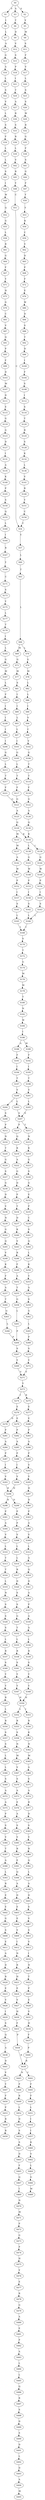 strict digraph  {
	S0 -> S1 [ label = V ];
	S0 -> S2 [ label = S ];
	S0 -> S3 [ label = A ];
	S1 -> S4 [ label = I ];
	S2 -> S5 [ label = V ];
	S3 -> S6 [ label = T ];
	S4 -> S7 [ label = L ];
	S5 -> S8 [ label = M ];
	S6 -> S9 [ label = D ];
	S7 -> S10 [ label = A ];
	S8 -> S11 [ label = S ];
	S9 -> S12 [ label = V ];
	S10 -> S13 [ label = G ];
	S11 -> S14 [ label = F ];
	S12 -> S15 [ label = S ];
	S13 -> S16 [ label = A ];
	S14 -> S17 [ label = V ];
	S15 -> S18 [ label = P ];
	S16 -> S19 [ label = L ];
	S17 -> S20 [ label = L ];
	S18 -> S21 [ label = I ];
	S19 -> S22 [ label = S ];
	S20 -> S23 [ label = S ];
	S21 -> S24 [ label = T ];
	S22 -> S25 [ label = V ];
	S23 -> S26 [ label = S ];
	S24 -> S27 [ label = A ];
	S25 -> S28 [ label = L ];
	S26 -> S29 [ label = W ];
	S27 -> S30 [ label = R ];
	S28 -> S31 [ label = S ];
	S29 -> S32 [ label = R ];
	S30 -> S33 [ label = S ];
	S31 -> S34 [ label = F ];
	S32 -> S35 [ label = G ];
	S33 -> S36 [ label = R ];
	S34 -> S37 [ label = L ];
	S35 -> S38 [ label = F ];
	S36 -> S39 [ label = L ];
	S37 -> S40 [ label = L ];
	S38 -> S41 [ label = S ];
	S39 -> S42 [ label = V ];
	S40 -> S43 [ label = S ];
	S41 -> S44 [ label = G ];
	S42 -> S45 [ label = R ];
	S43 -> S46 [ label = I ];
	S44 -> S47 [ label = F ];
	S45 -> S48 [ label = Y ];
	S46 -> S49 [ label = W ];
	S47 -> S50 [ label = Y ];
	S48 -> S51 [ label = C ];
	S49 -> S52 [ label = Q ];
	S50 -> S53 [ label = Y ];
	S51 -> S54 [ label = C ];
	S52 -> S55 [ label = G ];
	S53 -> S56 [ label = K ];
	S54 -> S57 [ label = Y ];
	S55 -> S58 [ label = L ];
	S56 -> S59 [ label = C ];
	S57 -> S60 [ label = L ];
	S58 -> S61 [ label = R ];
	S59 -> S62 [ label = V ];
	S60 -> S63 [ label = T ];
	S61 -> S64 [ label = G ];
	S62 -> S65 [ label = D ];
	S63 -> S66 [ label = L ];
	S64 -> S67 [ label = F ];
	S65 -> S68 [ label = P ];
	S66 -> S69 [ label = M ];
	S66 -> S70 [ label = L ];
	S67 -> S71 [ label = Y ];
	S68 -> S72 [ label = F ];
	S69 -> S73 [ label = G ];
	S70 -> S74 [ label = G ];
	S71 -> S75 [ label = H ];
	S72 -> S76 [ label = E ];
	S73 -> S77 [ label = M ];
	S74 -> S78 [ label = M ];
	S75 -> S79 [ label = G ];
	S76 -> S80 [ label = W ];
	S77 -> S81 [ label = S ];
	S78 -> S82 [ label = L ];
	S79 -> S83 [ label = C ];
	S80 -> S84 [ label = D ];
	S81 -> S85 [ label = I ];
	S82 -> S86 [ label = L ];
	S83 -> S87 [ label = V ];
	S84 -> S88 [ label = S ];
	S85 -> S89 [ label = I ];
	S86 -> S90 [ label = I ];
	S87 -> S91 [ label = Q ];
	S88 -> S92 [ label = T ];
	S89 -> S93 [ label = L ];
	S90 -> S94 [ label = V ];
	S91 -> S95 [ label = P ];
	S92 -> S96 [ label = D ];
	S93 -> S97 [ label = L ];
	S94 -> S98 [ label = C ];
	S95 -> S99 [ label = F ];
	S96 -> S100 [ label = I ];
	S97 -> S101 [ label = I ];
	S98 -> S102 [ label = V ];
	S99 -> S103 [ label = D ];
	S100 -> S104 [ label = F ];
	S101 -> S105 [ label = G ];
	S102 -> S106 [ label = G ];
	S103 -> S107 [ label = M ];
	S104 -> S108 [ label = S ];
	S105 -> S109 [ label = L ];
	S106 -> S110 [ label = T ];
	S107 -> S111 [ label = D ];
	S108 -> S112 [ label = I ];
	S109 -> S113 [ label = T ];
	S110 -> S114 [ label = T ];
	S111 -> S115 [ label = E ];
	S112 -> S116 [ label = S ];
	S113 -> S117 [ label = F ];
	S114 -> S118 [ label = F ];
	S115 -> S119 [ label = G ];
	S116 -> S120 [ label = T ];
	S117 -> S121 [ label = G ];
	S118 -> S122 [ label = G ];
	S119 -> S123 [ label = G ];
	S120 -> S124 [ label = R ];
	S121 -> S125 [ label = A ];
	S122 -> S126 [ label = A ];
	S123 -> S127 [ label = D ];
	S124 -> S128 [ label = S ];
	S125 -> S129 [ label = Q ];
	S126 -> S130 [ label = Q ];
	S127 -> S131 [ label = I ];
	S128 -> S132 [ label = K ];
	S129 -> S133 [ label = M ];
	S129 -> S134 [ label = K ];
	S130 -> S134 [ label = K ];
	S131 -> S135 [ label = A ];
	S132 -> S136 [ label = L ];
	S133 -> S137 [ label = M ];
	S134 -> S138 [ label = L ];
	S134 -> S139 [ label = I ];
	S135 -> S140 [ label = K ];
	S136 -> S141 [ label = V ];
	S137 -> S142 [ label = A ];
	S138 -> S143 [ label = G ];
	S139 -> S144 [ label = G ];
	S140 -> S145 [ label = P ];
	S141 -> S146 [ label = R ];
	S142 -> S147 [ label = W ];
	S143 -> S148 [ label = W ];
	S144 -> S149 [ label = W ];
	S145 -> S150 [ label = S ];
	S146 -> S151 [ label = Y ];
	S147 -> S152 [ label = P ];
	S148 -> S153 [ label = P ];
	S149 -> S154 [ label = P ];
	S150 -> S155 [ label = Q ];
	S151 -> S156 [ label = C ];
	S152 -> S157 [ label = I ];
	S153 -> S158 [ label = I ];
	S154 -> S159 [ label = I ];
	S155 -> S160 [ label = L ];
	S156 -> S54 [ label = C ];
	S157 -> S161 [ label = S ];
	S158 -> S162 [ label = S ];
	S159 -> S163 [ label = S ];
	S160 -> S164 [ label = I ];
	S161 -> S165 [ label = L ];
	S162 -> S166 [ label = L ];
	S163 -> S166 [ label = L ];
	S164 -> S167 [ label = R ];
	S165 -> S168 [ label = I ];
	S166 -> S168 [ label = I ];
	S167 -> S169 [ label = Y ];
	S168 -> S170 [ label = S ];
	S169 -> S171 [ label = C ];
	S170 -> S172 [ label = T ];
	S171 -> S173 [ label = S ];
	S172 -> S174 [ label = G ];
	S173 -> S175 [ label = Y ];
	S174 -> S176 [ label = M ];
	S175 -> S177 [ label = L ];
	S176 -> S178 [ label = M ];
	S177 -> S179 [ label = T ];
	S178 -> S180 [ label = T ];
	S179 -> S181 [ label = I ];
	S180 -> S182 [ label = N ];
	S181 -> S183 [ label = L ];
	S182 -> S184 [ label = W ];
	S183 -> S185 [ label = G ];
	S184 -> S186 [ label = I ];
	S185 -> S187 [ label = M ];
	S186 -> S188 [ label = A ];
	S186 -> S189 [ label = M ];
	S187 -> S190 [ label = L ];
	S188 -> S191 [ label = F ];
	S189 -> S192 [ label = F ];
	S190 -> S193 [ label = F ];
	S191 -> S194 [ label = I ];
	S192 -> S195 [ label = I ];
	S193 -> S196 [ label = I ];
	S194 -> S197 [ label = T ];
	S195 -> S198 [ label = T ];
	S196 -> S199 [ label = I ];
	S197 -> S200 [ label = V ];
	S198 -> S201 [ label = V ];
	S199 -> S202 [ label = I ];
	S200 -> S203 [ label = L ];
	S200 -> S204 [ label = I ];
	S201 -> S205 [ label = L ];
	S202 -> S206 [ label = I ];
	S203 -> S207 [ label = S ];
	S204 -> S208 [ label = S ];
	S205 -> S207 [ label = S ];
	S206 -> S209 [ label = G ];
	S207 -> S210 [ label = P ];
	S207 -> S211 [ label = T ];
	S208 -> S212 [ label = P ];
	S209 -> S213 [ label = L ];
	S210 -> S214 [ label = Q ];
	S211 -> S215 [ label = N ];
	S212 -> S216 [ label = N ];
	S213 -> S217 [ label = T ];
	S214 -> S218 [ label = K ];
	S215 -> S219 [ label = K ];
	S216 -> S220 [ label = T ];
	S217 -> S221 [ label = F ];
	S218 -> S222 [ label = A ];
	S219 -> S223 [ label = G ];
	S220 -> S224 [ label = G ];
	S221 -> S121 [ label = G ];
	S222 -> S225 [ label = G ];
	S223 -> S226 [ label = S ];
	S224 -> S227 [ label = S ];
	S225 -> S228 [ label = D ];
	S226 -> S229 [ label = G ];
	S227 -> S230 [ label = G ];
	S228 -> S231 [ label = P ];
	S229 -> S232 [ label = E ];
	S230 -> S233 [ label = D ];
	S231 -> S234 [ label = T ];
	S232 -> S235 [ label = P ];
	S233 -> S236 [ label = V ];
	S234 -> S237 [ label = D ];
	S235 -> S238 [ label = C ];
	S236 -> S239 [ label = N ];
	S237 -> S240 [ label = K ];
	S238 -> S241 [ label = S ];
	S239 -> S242 [ label = G ];
	S240 -> S243 [ label = V ];
	S241 -> S244 [ label = Q ];
	S242 -> S245 [ label = Q ];
	S243 -> S246 [ label = R ];
	S244 -> S247 [ label = L ];
	S245 -> S248 [ label = V ];
	S246 -> S249 [ label = F ];
	S247 -> S250 [ label = K ];
	S248 -> S251 [ label = K ];
	S249 -> S252 [ label = A ];
	S250 -> S253 [ label = Y ];
	S251 -> S254 [ label = F ];
	S252 -> S255 [ label = T ];
	S253 -> S256 [ label = A ];
	S254 -> S257 [ label = A ];
	S255 -> S258 [ label = G ];
	S256 -> S259 [ label = S ];
	S257 -> S260 [ label = T ];
	S258 -> S261 [ label = L ];
	S259 -> S262 [ label = G ];
	S260 -> S263 [ label = G ];
	S261 -> S264 [ label = P ];
	S262 -> S265 [ label = L ];
	S263 -> S266 [ label = L ];
	S264 -> S267 [ label = S ];
	S265 -> S268 [ label = P ];
	S266 -> S264 [ label = P ];
	S267 -> S269 [ label = Y ];
	S268 -> S270 [ label = S ];
	S269 -> S271 [ label = V ];
	S270 -> S272 [ label = Y ];
	S271 -> S273 [ label = Y ];
	S272 -> S271 [ label = V ];
	S273 -> S274 [ label = I ];
	S273 -> S275 [ label = R ];
	S274 -> S276 [ label = E ];
	S275 -> S277 [ label = E ];
	S276 -> S278 [ label = D ];
	S276 -> S279 [ label = E ];
	S277 -> S280 [ label = E ];
	S278 -> S281 [ label = P ];
	S279 -> S282 [ label = P ];
	S280 -> S283 [ label = P ];
	S281 -> S284 [ label = A ];
	S282 -> S285 [ label = A ];
	S283 -> S286 [ label = A ];
	S284 -> S287 [ label = P ];
	S285 -> S288 [ label = P ];
	S286 -> S289 [ label = P ];
	S287 -> S290 [ label = I ];
	S288 -> S291 [ label = I ];
	S289 -> S292 [ label = V ];
	S290 -> S293 [ label = V ];
	S291 -> S294 [ label = V ];
	S292 -> S295 [ label = V ];
	S293 -> S296 [ label = H ];
	S294 -> S296 [ label = H ];
	S295 -> S297 [ label = H ];
	S296 -> S298 [ label = H ];
	S296 -> S299 [ label = D ];
	S297 -> S300 [ label = D ];
	S298 -> S301 [ label = P ];
	S299 -> S302 [ label = P ];
	S300 -> S303 [ label = P ];
	S301 -> S304 [ label = A ];
	S302 -> S305 [ label = P ];
	S303 -> S306 [ label = A ];
	S304 -> S307 [ label = V ];
	S305 -> S308 [ label = V ];
	S306 -> S309 [ label = V ];
	S307 -> S310 [ label = L ];
	S308 -> S311 [ label = L ];
	S309 -> S312 [ label = L ];
	S310 -> S313 [ label = T ];
	S311 -> S314 [ label = L ];
	S312 -> S315 [ label = A ];
	S313 -> S316 [ label = T ];
	S314 -> S317 [ label = R ];
	S315 -> S318 [ label = Q ];
	S316 -> S319 [ label = L ];
	S317 -> S320 [ label = D ];
	S318 -> S321 [ label = D ];
	S319 -> S322 [ label = N ];
	S320 -> S323 [ label = S ];
	S321 -> S324 [ label = A ];
	S322 -> S325 [ label = S ];
	S323 -> S326 [ label = S ];
	S324 -> S327 [ label = P ];
	S325 -> S328 [ label = S ];
	S326 -> S329 [ label = G ];
	S327 -> S330 [ label = A ];
	S328 -> S331 [ label = S ];
	S329 -> S332 [ label = T ];
	S330 -> S333 [ label = A ];
	S331 -> S334 [ label = L ];
	S332 -> S335 [ label = L ];
	S333 -> S336 [ label = L ];
	S334 -> S337 [ label = R ];
	S335 -> S338 [ label = R ];
	S336 -> S339 [ label = R ];
	S337 -> S340 [ label = S ];
	S338 -> S341 [ label = S ];
	S339 -> S342 [ label = S ];
	S340 -> S343 [ label = Y ];
	S341 -> S344 [ label = Y ];
	S342 -> S345 [ label = Y ];
	S343 -> S346 [ label = Y ];
	S344 -> S347 [ label = Y ];
	S345 -> S348 [ label = Y ];
	S346 -> S349 [ label = R ];
	S347 -> S350 [ label = H ];
	S348 -> S350 [ label = H ];
	S349 -> S351 [ label = L ];
	S350 -> S352 [ label = L ];
	S350 -> S353 [ label = I ];
	S351 -> S354 [ label = R ];
	S352 -> S355 [ label = R ];
	S353 -> S356 [ label = R ];
	S354 -> S357 [ label = S ];
	S355 -> S358 [ label = S ];
	S356 -> S359 [ label = K ];
	S357 -> S360 [ label = S ];
	S358 -> S361 [ label = N ];
	S359 -> S362 [ label = N ];
	S360 -> S363 [ label = L ];
	S361 -> S364 [ label = M ];
	S362 -> S365 [ label = M ];
	S363 -> S366 [ label = L ];
	S364 -> S367 [ label = V ];
	S365 -> S368 [ label = A ];
	S366 -> S369 [ label = S ];
	S367 -> S370 [ label = S ];
	S368 -> S371 [ label = S ];
	S369 -> S372 [ label = A ];
	S370 -> S373 [ label = A ];
	S371 -> S374 [ label = A ];
	S372 -> S375 [ label = A ];
	S373 -> S376 [ label = E ];
	S374 -> S377 [ label = R ];
	S375 -> S378 [ label = P ];
	S376 -> S379 [ label = A ];
	S377 -> S380 [ label = D ];
	S378 -> S381 [ label = S ];
	S379 -> S382 [ label = S ];
	S380 -> S383 [ label = S ];
	S381 -> S384 [ label = V ];
	S382 -> S385 [ label = V ];
	S383 -> S386 [ label = V ];
	S384 -> S387 [ label = T ];
	S385 -> S388 [ label = R ];
	S386 -> S389 [ label = R ];
	S387 -> S390 [ label = A ];
	S388 -> S391 [ label = E ];
	S389 -> S392 [ label = Q ];
	S390 -> S393 [ label = L ];
	S391 -> S394 [ label = Q ];
	S392 -> S395 [ label = L ];
	S393 -> S396 [ label = R ];
	S394 -> S397 [ label = A ];
	S395 -> S398 [ label = A ];
	S396 -> S399 [ label = E ];
	S397 -> S400 [ label = D ];
	S398 -> S401 [ label = D ];
	S399 -> S402 [ label = E ];
	S400 -> S403 [ label = E ];
	S401 -> S404 [ label = S ];
	S402 -> S405 [ label = G ];
	S403 -> S406 [ label = E ];
	S404 -> S407 [ label = V ];
	S405 -> S408 [ label = S ];
	S406 -> S409 [ label = V ];
	S407 -> S410 [ label = S ];
	S408 -> S411 [ label = E ];
	S409 -> S412 [ label = I ];
	S410 -> S413 [ label = V ];
	S411 -> S414 [ label = A ];
	S412 -> S415 [ label = N ];
	S413 -> S416 [ label = I ];
	S414 -> S417 [ label = D ];
	S415 -> S418 [ label = R ];
	S416 -> S419 [ label = N ];
	S417 -> S420 [ label = R ];
	S418 -> S421 [ label = H ];
	S419 -> S422 [ label = T ];
	S420 -> S423 [ label = E ];
	S421 -> S424 [ label = E ];
	S422 -> S425 [ label = P ];
	S423 -> S426 [ label = V ];
	S424 -> S427 [ label = V ];
	S425 -> S428 [ label = E ];
	S426 -> S429 [ label = I ];
	S427 -> S430 [ label = H ];
	S428 -> S431 [ label = V ];
	S429 -> S432 [ label = S ];
	S430 -> S433 [ label = F ];
	S431 -> S434 [ label = H ];
	S432 -> S435 [ label = Q ];
	S433 -> S436 [ label = P ];
	S434 -> S437 [ label = F ];
	S435 -> S438 [ label = A ];
	S436 -> S439 [ label = R ];
	S437 -> S440 [ label = P ];
	S438 -> S441 [ label = D ];
	S439 -> S442 [ label = C ];
	S439 -> S443 [ label = N ];
	S440 -> S439 [ label = R ];
	S441 -> S444 [ label = V ];
	S442 -> S445 [ label = F ];
	S443 -> S446 [ label = P ];
	S444 -> S447 [ label = Y ];
	S445 -> S448 [ label = F ];
	S446 -> S449 [ label = R ];
	S447 -> S450 [ label = F ];
	S448 -> S451 [ label = L ];
	S449 -> S452 [ label = L ];
	S450 -> S453 [ label = P ];
	S451 -> S454 [ label = I ];
	S452 -> S455 [ label = D ];
	S453 -> S456 [ label = R ];
	S454 -> S457 [ label = I ];
	S455 -> S458 [ label = S ];
	S456 -> S459 [ label = R ];
	S457 -> S460 [ label = K ];
	S458 -> S461 [ label = S ];
	S460 -> S462 [ label = V ];
	S461 -> S463 [ label = D ];
	S462 -> S464 [ label = L ];
	S463 -> S465 [ label = F ];
	S464 -> S466 [ label = G ];
	S465 -> S467 [ label = Q ];
	S466 -> S468 [ label = M ];
	S467 -> S469 [ label = I ];
	S469 -> S470 [ label = N ];
	S470 -> S471 [ label = M ];
	S471 -> S472 [ label = P ];
	S472 -> S473 [ label = G ];
	S473 -> S474 [ label = P ];
	S474 -> S475 [ label = H ];
	S475 -> S476 [ label = V ];
	S476 -> S477 [ label = E ];
	S477 -> S478 [ label = R ];
	S478 -> S479 [ label = G ];
	S479 -> S480 [ label = A ];
	S480 -> S481 [ label = E ];
	S481 -> S482 [ label = P ];
	S482 -> S483 [ label = A ];
	S483 -> S484 [ label = L ];
	S484 -> S485 [ label = L ];
	S485 -> S486 [ label = Q ];
	S486 -> S487 [ label = R ];
	S487 -> S488 [ label = S ];
	S488 -> S489 [ label = D ];
	S489 -> S490 [ label = S ];
	S490 -> S491 [ label = D ];
	S491 -> S492 [ label = L ];
	S492 -> S493 [ label = D ];
	S493 -> S494 [ label = A ];
	S494 -> S495 [ label = M ];
}
